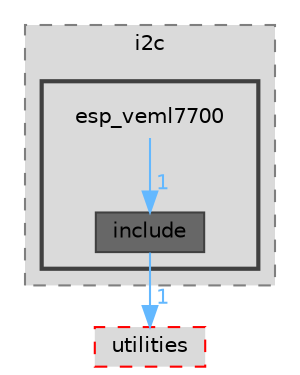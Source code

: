 digraph "components/peripherals/i2c/esp_veml7700"
{
 // LATEX_PDF_SIZE
  bgcolor="transparent";
  edge [fontname=Helvetica,fontsize=10,labelfontname=Helvetica,labelfontsize=10];
  node [fontname=Helvetica,fontsize=10,shape=box,height=0.2,width=0.4];
  compound=true
  subgraph clusterdir_7c937227b2c8e4f6d79d54c2e9a7ab6d {
    graph [ bgcolor="#dadada", pencolor="grey50", label="i2c", fontname=Helvetica,fontsize=10 style="filled,dashed", URL="dir_7c937227b2c8e4f6d79d54c2e9a7ab6d.html",tooltip=""]
  subgraph clusterdir_d9e14f58fe36a00951ee70a9f7b6f96c {
    graph [ bgcolor="#dadada", pencolor="grey25", label="", fontname=Helvetica,fontsize=10 style="filled,bold", URL="dir_d9e14f58fe36a00951ee70a9f7b6f96c.html",tooltip=""]
    dir_d9e14f58fe36a00951ee70a9f7b6f96c [shape=plaintext, label="esp_veml7700"];
  dir_dc3e6fdda85e3172d9bdb82ccbd17a62 [label="include", fillcolor="#676767", color="grey25", style="filled", URL="dir_dc3e6fdda85e3172d9bdb82ccbd17a62.html",tooltip=""];
  }
  }
  dir_59ed5374a4f6b52e0256717e78b786a3 [label="utilities", fillcolor="#dadada", color="red", style="filled,dashed", URL="dir_59ed5374a4f6b52e0256717e78b786a3.html",tooltip=""];
  dir_d9e14f58fe36a00951ee70a9f7b6f96c->dir_dc3e6fdda85e3172d9bdb82ccbd17a62 [headlabel="1", labeldistance=1.5 headhref="dir_000038_000066.html" href="dir_000038_000066.html" color="steelblue1" fontcolor="steelblue1"];
  dir_dc3e6fdda85e3172d9bdb82ccbd17a62->dir_59ed5374a4f6b52e0256717e78b786a3 [headlabel="1", labeldistance=1.5 headhref="dir_000066_000086.html" href="dir_000066_000086.html" color="steelblue1" fontcolor="steelblue1"];
}
